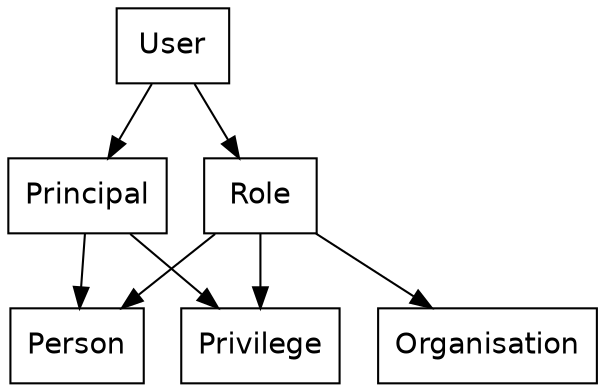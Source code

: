 digraph G {

  node [ shape="box", fontname="helvetica" ];

  "User" -> "Principal";
  "User" -> "Role";
  "Principal" -> "Privilege";
  "Principal" -> "Person";
  "Role" -> "Person";
  "Role" -> "Organisation";
  "Role" -> "Privilege";
}